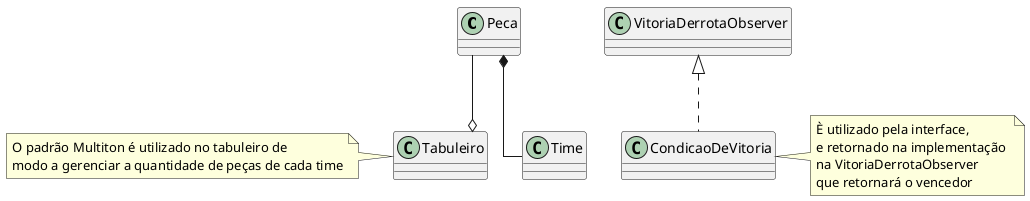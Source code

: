 @startuml

skinparam linetype ortho

' !include ./src/main/java/br/com/frameworkPpr/xadrez/multiton/time/estruturaTime.puml
' !include ./src/main/java/br/com/frameworkPpr/xadrez/pieces/estruturaPeca.puml
' !include ./src/main/java/br/com/frameworkPpr/xadrez/board/estruturaTabuleiro.puml
' !include ./src/main/java/br/com/frameworkPpr/GerenciadorVitoriaDerrota/estruturaCondicaoDeVitoria.puml
' !include ./src/main/java/br/com/frameworkPpr/GerenciadorVitoriaDerrota/estruturaVitoriaDerrotaObserver.puml

Peca *-- Time 
Peca --o Tabuleiro
VitoriaDerrotaObserver  <|.. CondicaoDeVitoria


note left of Tabuleiro
O padrão Multiton é utilizado no tabuleiro de 
modo a gerenciar a quantidade de peças de cada time
end note

note right of CondicaoDeVitoria
È utilizado pela interface, 
e retornado na implementação 
na VitoriaDerrotaObserver
que retornará o vencedor 
end note
@enduml


